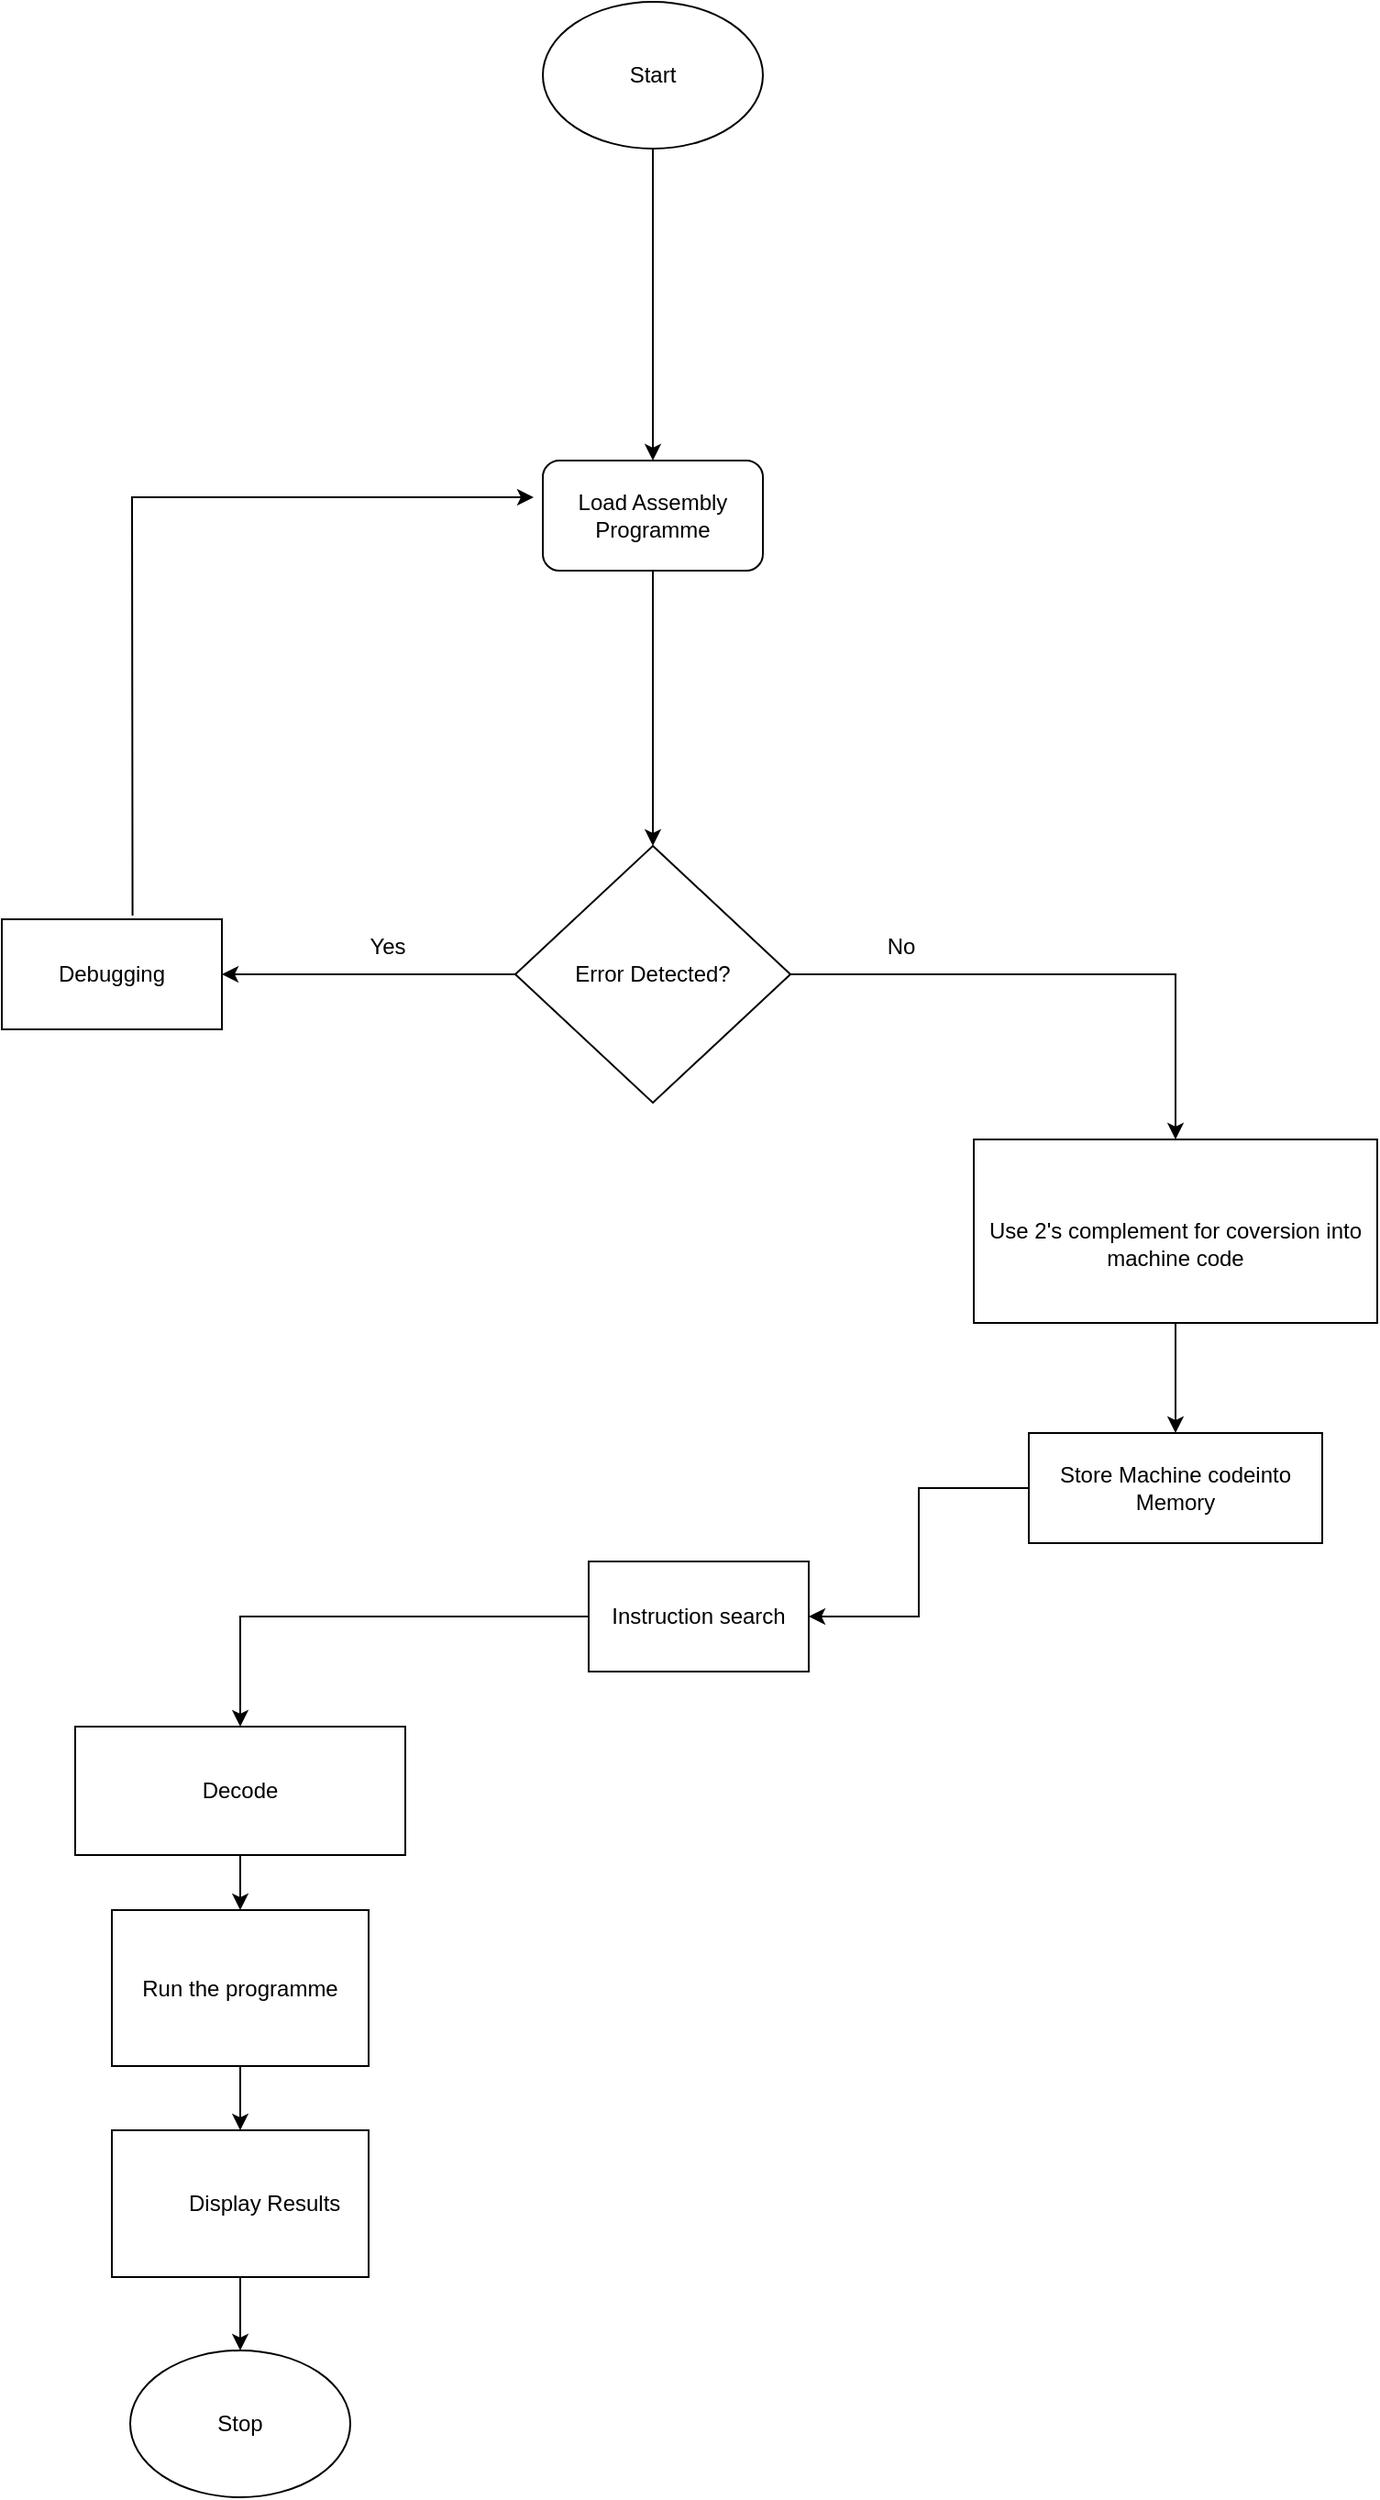<mxfile version="20.8.16" type="device"><diagram name="Page-1" id="21ZYRBZ-ZFF4CHKnSCm0"><mxGraphModel dx="1276" dy="3923" grid="1" gridSize="10" guides="1" tooltips="1" connect="1" arrows="1" fold="1" page="1" pageScale="1" pageWidth="850" pageHeight="1100" math="0" shadow="0"><root><mxCell id="0"/><mxCell id="1" parent="0"/><mxCell id="f0_1Wg-6EGbyuIV0XMtg-36" value="" style="edgeStyle=orthogonalEdgeStyle;rounded=0;orthogonalLoop=1;jettySize=auto;html=1;" parent="1" source="f0_1Wg-6EGbyuIV0XMtg-4" target="f0_1Wg-6EGbyuIV0XMtg-5" edge="1"><mxGeometry relative="1" as="geometry"/></mxCell><mxCell id="f0_1Wg-6EGbyuIV0XMtg-4" value="Load Assembly Programme" style="rounded=1;whiteSpace=wrap;html=1;" parent="1" vertex="1"><mxGeometry x="365" y="-2380" width="120" height="60" as="geometry"/></mxCell><mxCell id="f0_1Wg-6EGbyuIV0XMtg-9" value="" style="edgeStyle=orthogonalEdgeStyle;rounded=0;orthogonalLoop=1;jettySize=auto;html=1;" parent="1" source="f0_1Wg-6EGbyuIV0XMtg-5" target="f0_1Wg-6EGbyuIV0XMtg-8" edge="1"><mxGeometry relative="1" as="geometry"/></mxCell><mxCell id="f0_1Wg-6EGbyuIV0XMtg-30" value="" style="edgeStyle=orthogonalEdgeStyle;rounded=0;orthogonalLoop=1;jettySize=auto;html=1;" parent="1" source="f0_1Wg-6EGbyuIV0XMtg-5" target="f0_1Wg-6EGbyuIV0XMtg-15" edge="1"><mxGeometry relative="1" as="geometry"/></mxCell><mxCell id="f0_1Wg-6EGbyuIV0XMtg-5" value="Error Detected?" style="rhombus;whiteSpace=wrap;html=1;" parent="1" vertex="1"><mxGeometry x="350" y="-2170" width="150" height="140" as="geometry"/></mxCell><mxCell id="f0_1Wg-6EGbyuIV0XMtg-8" value="Debugging" style="rounded=0;whiteSpace=wrap;html=1;" parent="1" vertex="1"><mxGeometry x="70" y="-2130" width="120" height="60" as="geometry"/></mxCell><mxCell id="f0_1Wg-6EGbyuIV0XMtg-14" value="Yes" style="text;html=1;align=center;verticalAlign=middle;resizable=0;points=[];autosize=1;strokeColor=none;fillColor=none;" parent="1" vertex="1"><mxGeometry x="260" y="-2130" width="40" height="30" as="geometry"/></mxCell><mxCell id="f0_1Wg-6EGbyuIV0XMtg-45" value="" style="edgeStyle=orthogonalEdgeStyle;rounded=0;orthogonalLoop=1;jettySize=auto;html=1;" parent="1" source="f0_1Wg-6EGbyuIV0XMtg-15" target="f0_1Wg-6EGbyuIV0XMtg-41" edge="1"><mxGeometry relative="1" as="geometry"/></mxCell><mxCell id="f0_1Wg-6EGbyuIV0XMtg-15" value="&lt;br style=&quot;border-color: var(--border-color);&quot;&gt;Use 2's complement for coversion into machine code" style="rounded=0;whiteSpace=wrap;html=1;" parent="1" vertex="1"><mxGeometry x="600" y="-2010" width="220" height="100" as="geometry"/></mxCell><mxCell id="f0_1Wg-6EGbyuIV0XMtg-28" value="" style="edgeStyle=orthogonalEdgeStyle;rounded=0;orthogonalLoop=1;jettySize=auto;html=1;" parent="1" source="f0_1Wg-6EGbyuIV0XMtg-25" target="f0_1Wg-6EGbyuIV0XMtg-27" edge="1"><mxGeometry relative="1" as="geometry"/></mxCell><mxCell id="f0_1Wg-6EGbyuIV0XMtg-25" value="Run the programme" style="rounded=0;whiteSpace=wrap;html=1;" parent="1" vertex="1"><mxGeometry x="130" y="-1590" width="140" height="85" as="geometry"/></mxCell><mxCell id="f0_1Wg-6EGbyuIV0XMtg-50" value="" style="edgeStyle=orthogonalEdgeStyle;rounded=0;orthogonalLoop=1;jettySize=auto;html=1;" parent="1" source="f0_1Wg-6EGbyuIV0XMtg-27" target="f0_1Wg-6EGbyuIV0XMtg-49" edge="1"><mxGeometry relative="1" as="geometry"/></mxCell><mxCell id="f0_1Wg-6EGbyuIV0XMtg-27" value="&lt;span style=&quot;white-space: pre;&quot;&gt;&#9;&lt;/span&gt;Display Results" style="rounded=0;whiteSpace=wrap;html=1;" parent="1" vertex="1"><mxGeometry x="130" y="-1470" width="140" height="80" as="geometry"/></mxCell><mxCell id="f0_1Wg-6EGbyuIV0XMtg-33" value="" style="edgeStyle=orthogonalEdgeStyle;rounded=0;orthogonalLoop=1;jettySize=auto;html=1;" parent="1" source="f0_1Wg-6EGbyuIV0XMtg-32" target="f0_1Wg-6EGbyuIV0XMtg-4" edge="1"><mxGeometry relative="1" as="geometry"/></mxCell><mxCell id="f0_1Wg-6EGbyuIV0XMtg-32" value="Start" style="ellipse;whiteSpace=wrap;html=1;" parent="1" vertex="1"><mxGeometry x="365" y="-2630" width="120" height="80" as="geometry"/></mxCell><mxCell id="f0_1Wg-6EGbyuIV0XMtg-34" value="No" style="text;html=1;align=center;verticalAlign=middle;resizable=0;points=[];autosize=1;strokeColor=none;fillColor=none;" parent="1" vertex="1"><mxGeometry x="540" y="-2130" width="40" height="30" as="geometry"/></mxCell><mxCell id="f0_1Wg-6EGbyuIV0XMtg-37" value="" style="endArrow=classic;html=1;rounded=0;exitX=0.594;exitY=-0.033;exitDx=0;exitDy=0;exitPerimeter=0;" parent="1" source="f0_1Wg-6EGbyuIV0XMtg-8" edge="1"><mxGeometry width="50" height="50" relative="1" as="geometry"><mxPoint x="360" y="-2060" as="sourcePoint"/><mxPoint x="360" y="-2360" as="targetPoint"/><Array as="points"><mxPoint x="141" y="-2360"/></Array></mxGeometry></mxCell><mxCell id="VbZ7uD05Rp4Htw4tj4WS-4" style="edgeStyle=orthogonalEdgeStyle;rounded=0;orthogonalLoop=1;jettySize=auto;html=1;entryX=1;entryY=0.5;entryDx=0;entryDy=0;" edge="1" parent="1" source="f0_1Wg-6EGbyuIV0XMtg-41" target="VbZ7uD05Rp4Htw4tj4WS-1"><mxGeometry relative="1" as="geometry"/></mxCell><mxCell id="f0_1Wg-6EGbyuIV0XMtg-41" value="Store Machine codeinto Memory" style="rounded=0;whiteSpace=wrap;html=1;" parent="1" vertex="1"><mxGeometry x="630" y="-1850" width="160" height="60" as="geometry"/></mxCell><mxCell id="f0_1Wg-6EGbyuIV0XMtg-47" value="" style="edgeStyle=orthogonalEdgeStyle;rounded=0;orthogonalLoop=1;jettySize=auto;html=1;" parent="1" source="f0_1Wg-6EGbyuIV0XMtg-46" target="f0_1Wg-6EGbyuIV0XMtg-25" edge="1"><mxGeometry relative="1" as="geometry"/></mxCell><mxCell id="f0_1Wg-6EGbyuIV0XMtg-46" value="Decode" style="rounded=0;whiteSpace=wrap;html=1;" parent="1" vertex="1"><mxGeometry x="110" y="-1690" width="180" height="70" as="geometry"/></mxCell><mxCell id="f0_1Wg-6EGbyuIV0XMtg-49" value="Stop&lt;br&gt;" style="ellipse;whiteSpace=wrap;html=1;" parent="1" vertex="1"><mxGeometry x="140" y="-1350" width="120" height="80" as="geometry"/></mxCell><mxCell id="VbZ7uD05Rp4Htw4tj4WS-3" style="edgeStyle=orthogonalEdgeStyle;rounded=0;orthogonalLoop=1;jettySize=auto;html=1;" edge="1" parent="1" source="VbZ7uD05Rp4Htw4tj4WS-1" target="f0_1Wg-6EGbyuIV0XMtg-46"><mxGeometry relative="1" as="geometry"/></mxCell><mxCell id="VbZ7uD05Rp4Htw4tj4WS-1" value="Instruction search&lt;br&gt;" style="rounded=0;whiteSpace=wrap;html=1;" vertex="1" parent="1"><mxGeometry x="390" y="-1780" width="120" height="60" as="geometry"/></mxCell></root></mxGraphModel></diagram></mxfile>